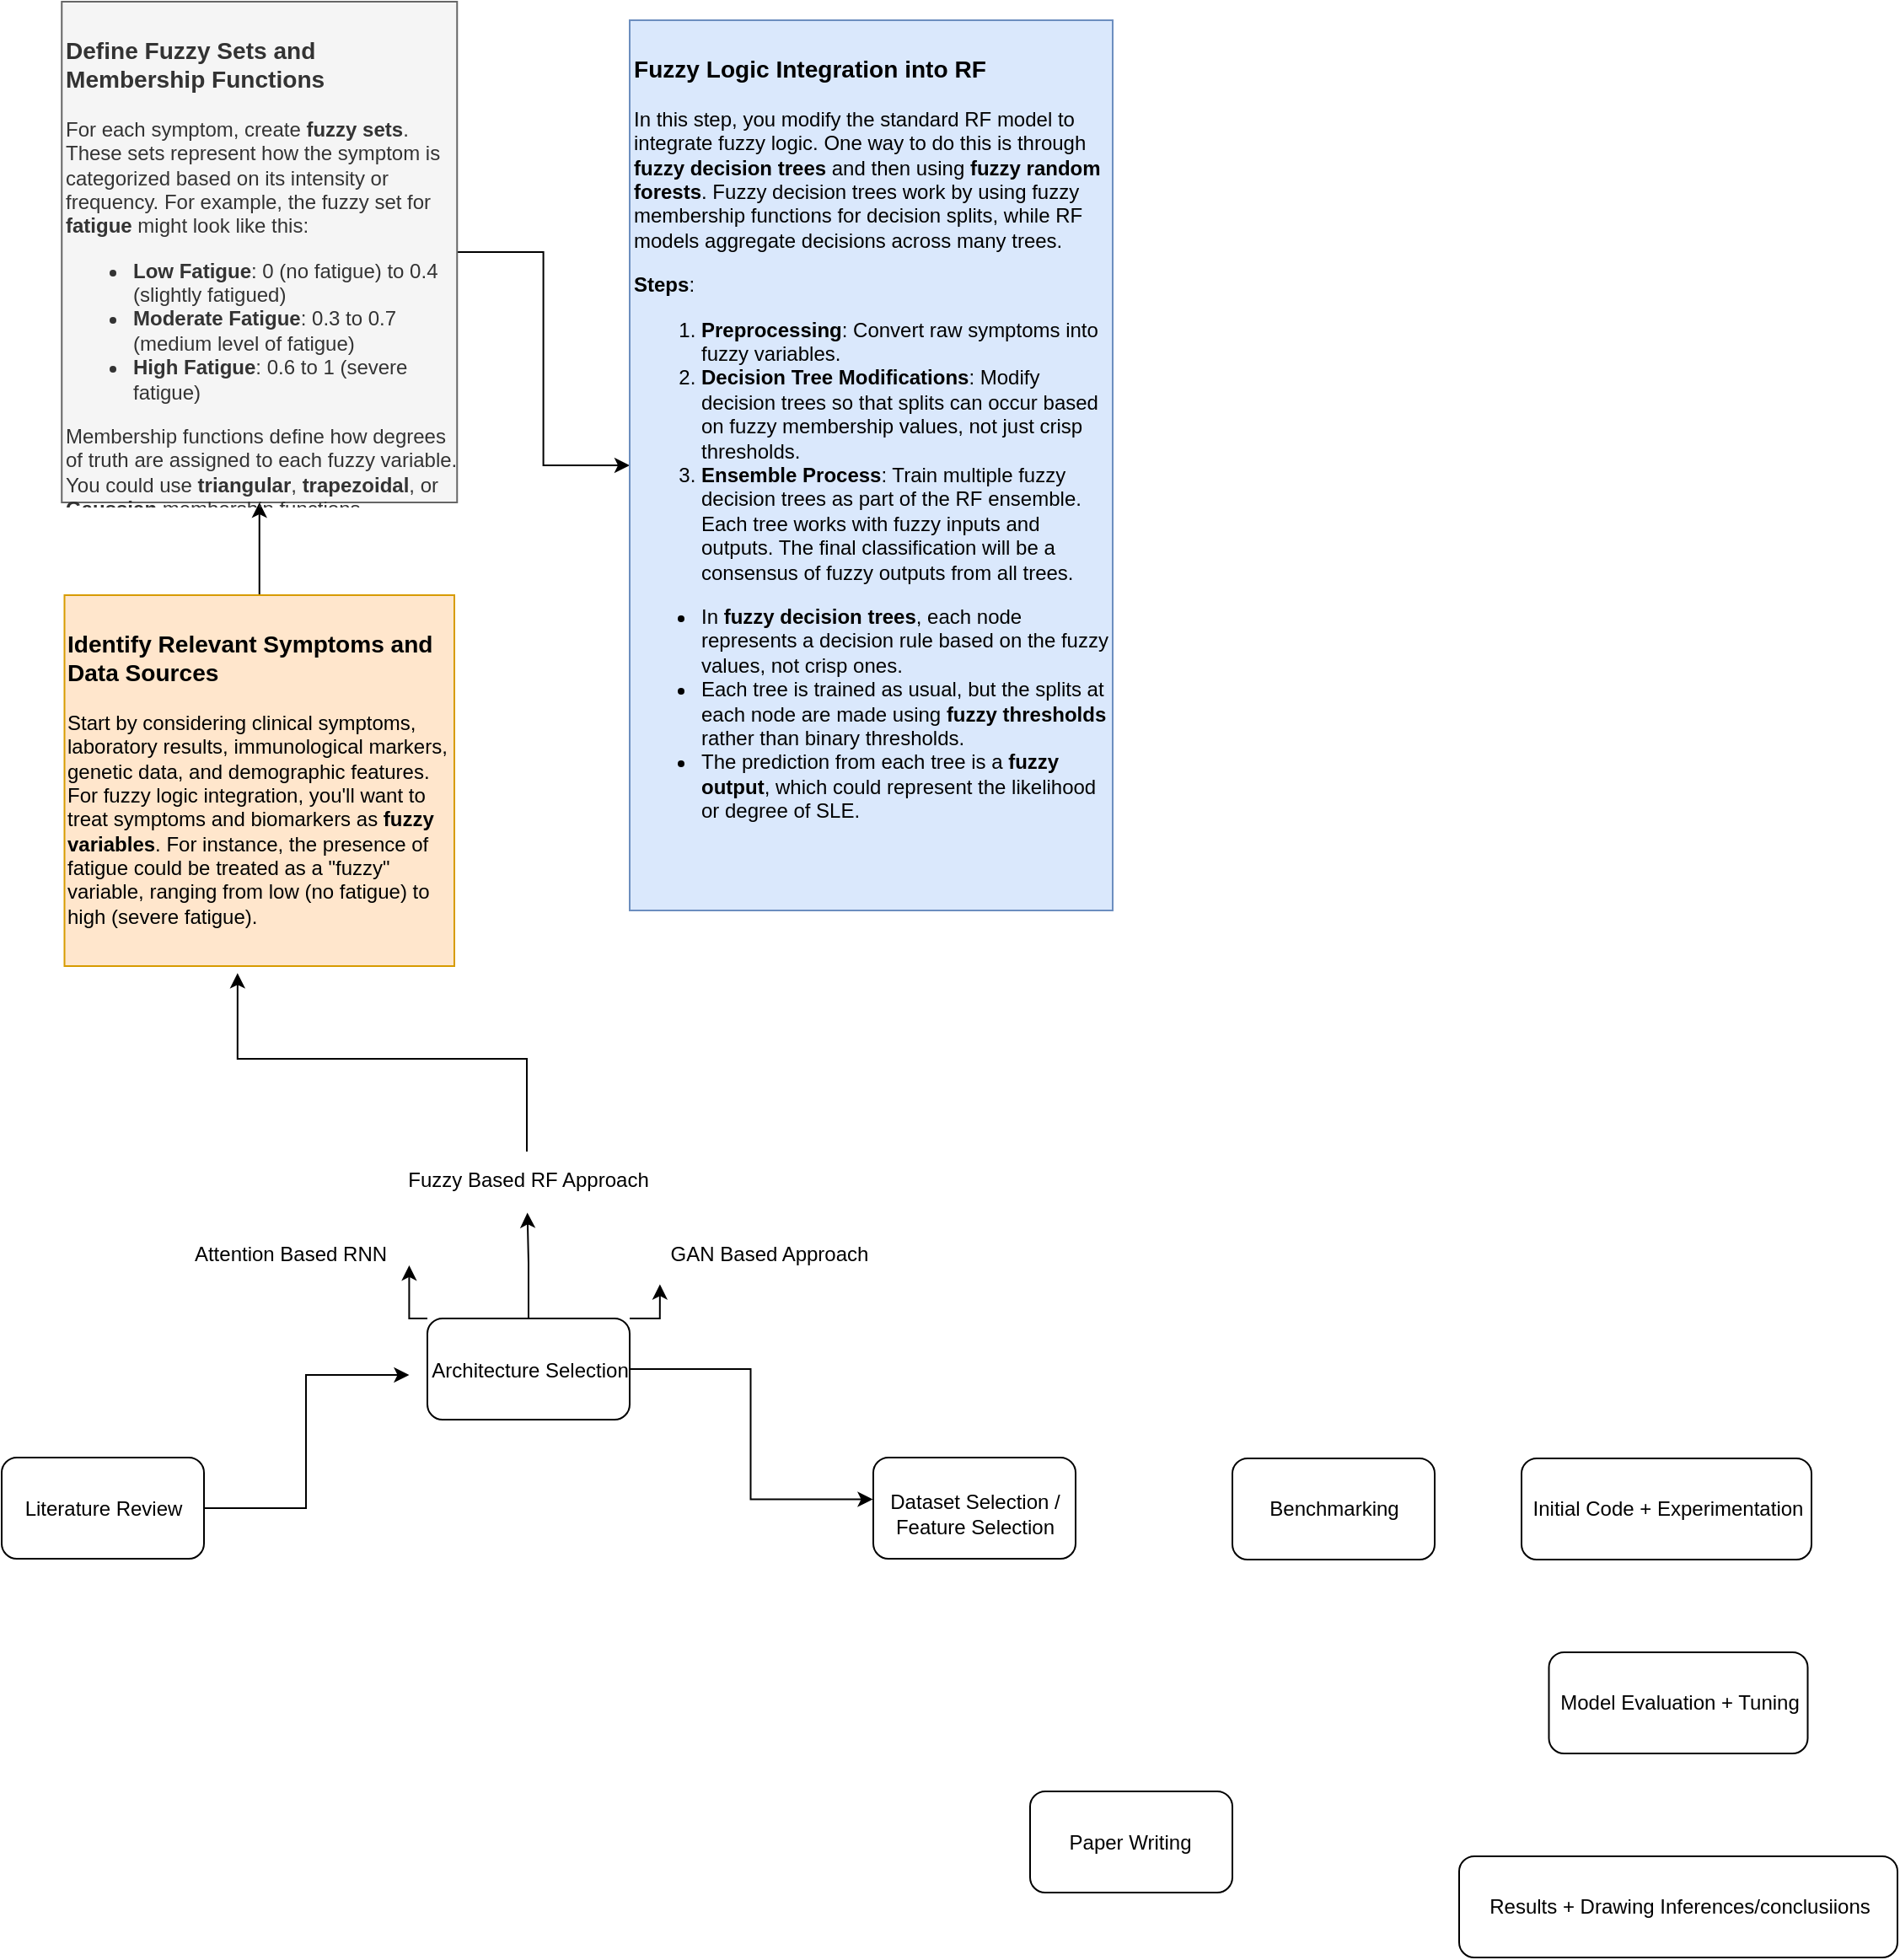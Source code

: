 <mxfile version="24.8.3">
  <diagram name="Page-1" id="1jeLxI2OCfeSWo5d0hNq">
    <mxGraphModel dx="844" dy="1758" grid="1" gridSize="11" guides="1" tooltips="1" connect="1" arrows="1" fold="1" page="0" pageScale="1" pageWidth="850" pageHeight="1100" math="0" shadow="0">
      <root>
        <mxCell id="0" />
        <mxCell id="1" parent="0" />
        <mxCell id="_-TTu0KQnb45jtgWuE68-1" value="&lt;font style=&quot;font-size: 12px;&quot;&gt;Literature Review&lt;/font&gt;" style="text;html=1;align=center;verticalAlign=middle;resizable=0;points=[];autosize=1;strokeColor=none;fillColor=none;" vertex="1" parent="1">
          <mxGeometry x="132" y="272" width="121" height="33" as="geometry" />
        </mxCell>
        <mxCell id="_-TTu0KQnb45jtgWuE68-2" value="&lt;div&gt;Architecture Selection&lt;/div&gt;&lt;div&gt;&lt;br&gt;&lt;/div&gt;" style="text;html=1;align=center;verticalAlign=middle;resizable=0;points=[];autosize=1;strokeColor=none;fillColor=none;" vertex="1" parent="1">
          <mxGeometry x="374" y="192" width="143" height="44" as="geometry" />
        </mxCell>
        <mxCell id="_-TTu0KQnb45jtgWuE68-3" value="&lt;div&gt;Dataset Selection /&lt;/div&gt;&lt;div&gt;Feature Selection&lt;br&gt;&lt;/div&gt;" style="text;html=1;align=center;verticalAlign=middle;resizable=0;points=[];autosize=1;strokeColor=none;fillColor=none;" vertex="1" parent="1">
          <mxGeometry x="649" y="269.5" width="121" height="44" as="geometry" />
        </mxCell>
        <mxCell id="_-TTu0KQnb45jtgWuE68-4" value="Benchmarking" style="text;html=1;align=center;verticalAlign=middle;resizable=0;points=[];autosize=1;strokeColor=none;fillColor=none;" vertex="1" parent="1">
          <mxGeometry x="873" y="272" width="99" height="33" as="geometry" />
        </mxCell>
        <mxCell id="_-TTu0KQnb45jtgWuE68-6" value="Initial Code + Experimentation" style="text;html=1;align=center;verticalAlign=middle;resizable=0;points=[];autosize=1;strokeColor=none;fillColor=none;" vertex="1" parent="1">
          <mxGeometry x="1027" y="272" width="187" height="33" as="geometry" />
        </mxCell>
        <mxCell id="_-TTu0KQnb45jtgWuE68-7" value="Model Evaluation + Tuning" style="text;html=1;align=center;verticalAlign=middle;resizable=0;points=[];autosize=1;strokeColor=none;fillColor=none;" vertex="1" parent="1">
          <mxGeometry x="1045" y="387.5" width="165" height="33" as="geometry" />
        </mxCell>
        <mxCell id="_-TTu0KQnb45jtgWuE68-8" value="Results + Drawing Inferences/conclusiions" style="text;html=1;align=center;verticalAlign=middle;resizable=0;points=[];autosize=1;strokeColor=none;fillColor=none;" vertex="1" parent="1">
          <mxGeometry x="1001" y="508.5" width="253" height="33" as="geometry" />
        </mxCell>
        <mxCell id="_-TTu0KQnb45jtgWuE68-9" value="Paper Writing" style="text;html=1;align=center;verticalAlign=middle;resizable=0;points=[];autosize=1;strokeColor=none;fillColor=none;" vertex="1" parent="1">
          <mxGeometry x="752" y="470" width="99" height="33" as="geometry" />
        </mxCell>
        <mxCell id="_-TTu0KQnb45jtgWuE68-10" value="" style="rounded=1;whiteSpace=wrap;html=1;fillColor=none;" vertex="1" parent="1">
          <mxGeometry x="133" y="258.5" width="120" height="60" as="geometry" />
        </mxCell>
        <mxCell id="_-TTu0KQnb45jtgWuE68-11" value="" style="rounded=1;whiteSpace=wrap;html=1;fillColor=none;" vertex="1" parent="1">
          <mxGeometry x="385.5" y="176" width="120" height="60" as="geometry" />
        </mxCell>
        <mxCell id="_-TTu0KQnb45jtgWuE68-12" value="" style="rounded=1;whiteSpace=wrap;html=1;fillColor=none;" vertex="1" parent="1">
          <mxGeometry x="650" y="258.5" width="120" height="60" as="geometry" />
        </mxCell>
        <mxCell id="_-TTu0KQnb45jtgWuE68-13" value="" style="rounded=1;whiteSpace=wrap;html=1;fillColor=none;" vertex="1" parent="1">
          <mxGeometry x="863" y="259" width="120" height="60" as="geometry" />
        </mxCell>
        <mxCell id="_-TTu0KQnb45jtgWuE68-14" value="" style="rounded=1;whiteSpace=wrap;html=1;fillColor=none;" vertex="1" parent="1">
          <mxGeometry x="1034.5" y="259" width="172" height="60" as="geometry" />
        </mxCell>
        <mxCell id="_-TTu0KQnb45jtgWuE68-15" value="" style="rounded=1;whiteSpace=wrap;html=1;fillColor=none;" vertex="1" parent="1">
          <mxGeometry x="1050.75" y="374" width="153.5" height="60" as="geometry" />
        </mxCell>
        <mxCell id="_-TTu0KQnb45jtgWuE68-16" value="" style="rounded=1;whiteSpace=wrap;html=1;fillColor=none;" vertex="1" parent="1">
          <mxGeometry x="997.5" y="495" width="260" height="60" as="geometry" />
        </mxCell>
        <mxCell id="_-TTu0KQnb45jtgWuE68-17" value="" style="rounded=1;whiteSpace=wrap;html=1;fillColor=none;" vertex="1" parent="1">
          <mxGeometry x="743" y="456.5" width="120" height="60" as="geometry" />
        </mxCell>
        <mxCell id="_-TTu0KQnb45jtgWuE68-19" value="Fuzzy Based RF Approach" style="text;html=1;align=center;verticalAlign=middle;resizable=0;points=[];autosize=1;strokeColor=none;fillColor=none;" vertex="1" parent="1">
          <mxGeometry x="362" y="77" width="165" height="33" as="geometry" />
        </mxCell>
        <mxCell id="_-TTu0KQnb45jtgWuE68-20" value="Attention Based RNN" style="text;html=1;align=center;verticalAlign=middle;resizable=0;points=[];autosize=1;strokeColor=none;fillColor=none;" vertex="1" parent="1">
          <mxGeometry x="232" y="121" width="143" height="33" as="geometry" />
        </mxCell>
        <mxCell id="_-TTu0KQnb45jtgWuE68-21" value="GAN Based Approach" style="text;html=1;align=center;verticalAlign=middle;resizable=0;points=[];autosize=1;strokeColor=none;fillColor=none;" vertex="1" parent="1">
          <mxGeometry x="516" y="121" width="143" height="33" as="geometry" />
        </mxCell>
        <mxCell id="_-TTu0KQnb45jtgWuE68-33" style="edgeStyle=orthogonalEdgeStyle;rounded=0;orthogonalLoop=1;jettySize=auto;html=1;exitX=0.5;exitY=0;exitDx=0;exitDy=0;entryX=0.5;entryY=1;entryDx=0;entryDy=0;" edge="1" parent="1" source="_-TTu0KQnb45jtgWuE68-22" target="_-TTu0KQnb45jtgWuE68-23">
          <mxGeometry relative="1" as="geometry" />
        </mxCell>
        <mxCell id="_-TTu0KQnb45jtgWuE68-22" value="&lt;h3&gt;&lt;strong&gt;Identify Relevant Symptoms and Data Sources&lt;/strong&gt;&lt;/h3&gt;&lt;p&gt;Start by considering clinical symptoms, laboratory results, immunological markers, genetic data, and demographic features. For fuzzy logic integration, you&#39;ll want to treat symptoms and biomarkers as &lt;strong&gt;fuzzy variables&lt;/strong&gt;. For instance, the presence of fatigue could be treated as a &quot;fuzzy&quot; variable, ranging from low (no fatigue) to high (severe fatigue).&lt;/p&gt;" style="text;html=1;whiteSpace=wrap;overflow=hidden;rounded=0;fillColor=#ffe6cc;strokeColor=#d79b00;" vertex="1" parent="1">
          <mxGeometry x="170.25" y="-253" width="231.25" height="220" as="geometry" />
        </mxCell>
        <mxCell id="_-TTu0KQnb45jtgWuE68-34" style="edgeStyle=orthogonalEdgeStyle;rounded=0;orthogonalLoop=1;jettySize=auto;html=1;entryX=0;entryY=0.5;entryDx=0;entryDy=0;" edge="1" parent="1" source="_-TTu0KQnb45jtgWuE68-23" target="_-TTu0KQnb45jtgWuE68-24">
          <mxGeometry relative="1" as="geometry" />
        </mxCell>
        <mxCell id="_-TTu0KQnb45jtgWuE68-23" value="&lt;h3&gt;&lt;strong&gt;Define Fuzzy Sets and Membership Functions&lt;/strong&gt;&lt;/h3&gt;&lt;p&gt;&lt;/p&gt;&lt;p&gt;For each symptom, create &lt;strong&gt;fuzzy sets&lt;/strong&gt;. These sets represent how the symptom is categorized based on its intensity or frequency. For example, the fuzzy set for &lt;strong&gt;fatigue&lt;/strong&gt; might look like this:&lt;/p&gt;&lt;ul&gt;&lt;li&gt;&lt;strong&gt;Low Fatigue&lt;/strong&gt;: 0 (no fatigue) to 0.4 (slightly fatigued)&lt;/li&gt;&lt;li&gt;&lt;strong&gt;Moderate Fatigue&lt;/strong&gt;: 0.3 to 0.7 (medium level of fatigue)&lt;/li&gt;&lt;li&gt;&lt;strong&gt;High Fatigue&lt;/strong&gt;: 0.6 to 1 (severe fatigue)&lt;/li&gt;&lt;/ul&gt;&lt;p&gt;Membership functions define how degrees of truth are assigned to each fuzzy variable. You could use &lt;strong&gt;triangular&lt;/strong&gt;, &lt;strong&gt;trapezoidal&lt;/strong&gt;, or &lt;strong&gt;Gaussian&lt;/strong&gt; membership functions, depending on the data distribution.&lt;/p&gt;" style="text;html=1;whiteSpace=wrap;overflow=hidden;rounded=0;fillColor=#f5f5f5;fontColor=#333333;strokeColor=#666666;" vertex="1" parent="1">
          <mxGeometry x="168.63" y="-605" width="234.5" height="297" as="geometry" />
        </mxCell>
        <mxCell id="_-TTu0KQnb45jtgWuE68-24" value="&lt;h3&gt; &lt;strong&gt;Fuzzy Logic Integration into RF&lt;/strong&gt;&lt;/h3&gt;&lt;p&gt;In this step, you modify the standard RF model to integrate fuzzy logic. One way to do this is through &lt;strong&gt;fuzzy decision trees&lt;/strong&gt; and then using &lt;strong&gt;fuzzy random forests&lt;/strong&gt;. Fuzzy decision trees work by using fuzzy membership functions for decision splits, while RF models aggregate decisions across many trees.&lt;/p&gt;&lt;p&gt;&lt;strong&gt;Steps&lt;/strong&gt;:&lt;/p&gt;&lt;ol&gt;&lt;li&gt;&lt;strong&gt;Preprocessing&lt;/strong&gt;: Convert raw symptoms into fuzzy variables.&lt;/li&gt;&lt;li&gt;&lt;strong&gt;Decision Tree Modifications&lt;/strong&gt;: Modify decision trees so that splits can occur based on fuzzy membership values, not just crisp thresholds.&lt;/li&gt;&lt;li&gt;&lt;strong&gt;Ensemble Process&lt;/strong&gt;: Train multiple fuzzy decision trees as part of the RF ensemble. Each tree works with fuzzy inputs and outputs. The final classification will be a consensus of fuzzy outputs from all trees.&lt;/li&gt;&lt;/ol&gt;&lt;ul&gt;&lt;li&gt;In &lt;strong&gt;fuzzy decision trees&lt;/strong&gt;, each node represents a decision rule based on the fuzzy values, not crisp ones.&lt;/li&gt;&lt;li&gt;Each tree is trained as usual, but the splits at each node are made using &lt;strong&gt;fuzzy thresholds&lt;/strong&gt; rather than binary thresholds.&lt;/li&gt;&lt;li&gt;The prediction from each tree is a &lt;strong&gt;fuzzy output&lt;/strong&gt;, which could represent the likelihood or degree of SLE.&lt;/li&gt;&lt;/ul&gt;" style="text;html=1;whiteSpace=wrap;overflow=hidden;rounded=0;fillColor=#dae8fc;strokeColor=#6c8ebf;" vertex="1" parent="1">
          <mxGeometry x="505.5" y="-594" width="286.5" height="528" as="geometry" />
        </mxCell>
        <mxCell id="_-TTu0KQnb45jtgWuE68-26" style="edgeStyle=orthogonalEdgeStyle;rounded=0;orthogonalLoop=1;jettySize=auto;html=1;exitX=1;exitY=0.5;exitDx=0;exitDy=0;entryX=0.005;entryY=0.398;entryDx=0;entryDy=0;entryPerimeter=0;" edge="1" parent="1" source="_-TTu0KQnb45jtgWuE68-10" target="_-TTu0KQnb45jtgWuE68-2">
          <mxGeometry relative="1" as="geometry" />
        </mxCell>
        <mxCell id="_-TTu0KQnb45jtgWuE68-28" style="edgeStyle=orthogonalEdgeStyle;rounded=0;orthogonalLoop=1;jettySize=auto;html=1;exitX=0;exitY=0;exitDx=0;exitDy=0;entryX=0.998;entryY=0.712;entryDx=0;entryDy=0;entryPerimeter=0;" edge="1" parent="1" source="_-TTu0KQnb45jtgWuE68-11" target="_-TTu0KQnb45jtgWuE68-20">
          <mxGeometry relative="1" as="geometry" />
        </mxCell>
        <mxCell id="_-TTu0KQnb45jtgWuE68-29" style="edgeStyle=orthogonalEdgeStyle;rounded=0;orthogonalLoop=1;jettySize=auto;html=1;exitX=0.5;exitY=0;exitDx=0;exitDy=0;entryX=0.502;entryY=1.098;entryDx=0;entryDy=0;entryPerimeter=0;" edge="1" parent="1" source="_-TTu0KQnb45jtgWuE68-11" target="_-TTu0KQnb45jtgWuE68-19">
          <mxGeometry relative="1" as="geometry" />
        </mxCell>
        <mxCell id="_-TTu0KQnb45jtgWuE68-30" style="edgeStyle=orthogonalEdgeStyle;rounded=0;orthogonalLoop=1;jettySize=auto;html=1;exitX=1;exitY=0;exitDx=0;exitDy=0;entryX=0.052;entryY=1.053;entryDx=0;entryDy=0;entryPerimeter=0;" edge="1" parent="1" source="_-TTu0KQnb45jtgWuE68-11" target="_-TTu0KQnb45jtgWuE68-21">
          <mxGeometry relative="1" as="geometry" />
        </mxCell>
        <mxCell id="_-TTu0KQnb45jtgWuE68-31" style="edgeStyle=orthogonalEdgeStyle;rounded=0;orthogonalLoop=1;jettySize=auto;html=1;entryX=0.444;entryY=1.019;entryDx=0;entryDy=0;entryPerimeter=0;" edge="1" parent="1" source="_-TTu0KQnb45jtgWuE68-19" target="_-TTu0KQnb45jtgWuE68-22">
          <mxGeometry relative="1" as="geometry" />
        </mxCell>
        <mxCell id="_-TTu0KQnb45jtgWuE68-35" style="edgeStyle=orthogonalEdgeStyle;rounded=0;orthogonalLoop=1;jettySize=auto;html=1;entryX=0.006;entryY=0.313;entryDx=0;entryDy=0;entryPerimeter=0;" edge="1" parent="1" source="_-TTu0KQnb45jtgWuE68-11" target="_-TTu0KQnb45jtgWuE68-3">
          <mxGeometry relative="1" as="geometry" />
        </mxCell>
      </root>
    </mxGraphModel>
  </diagram>
</mxfile>
